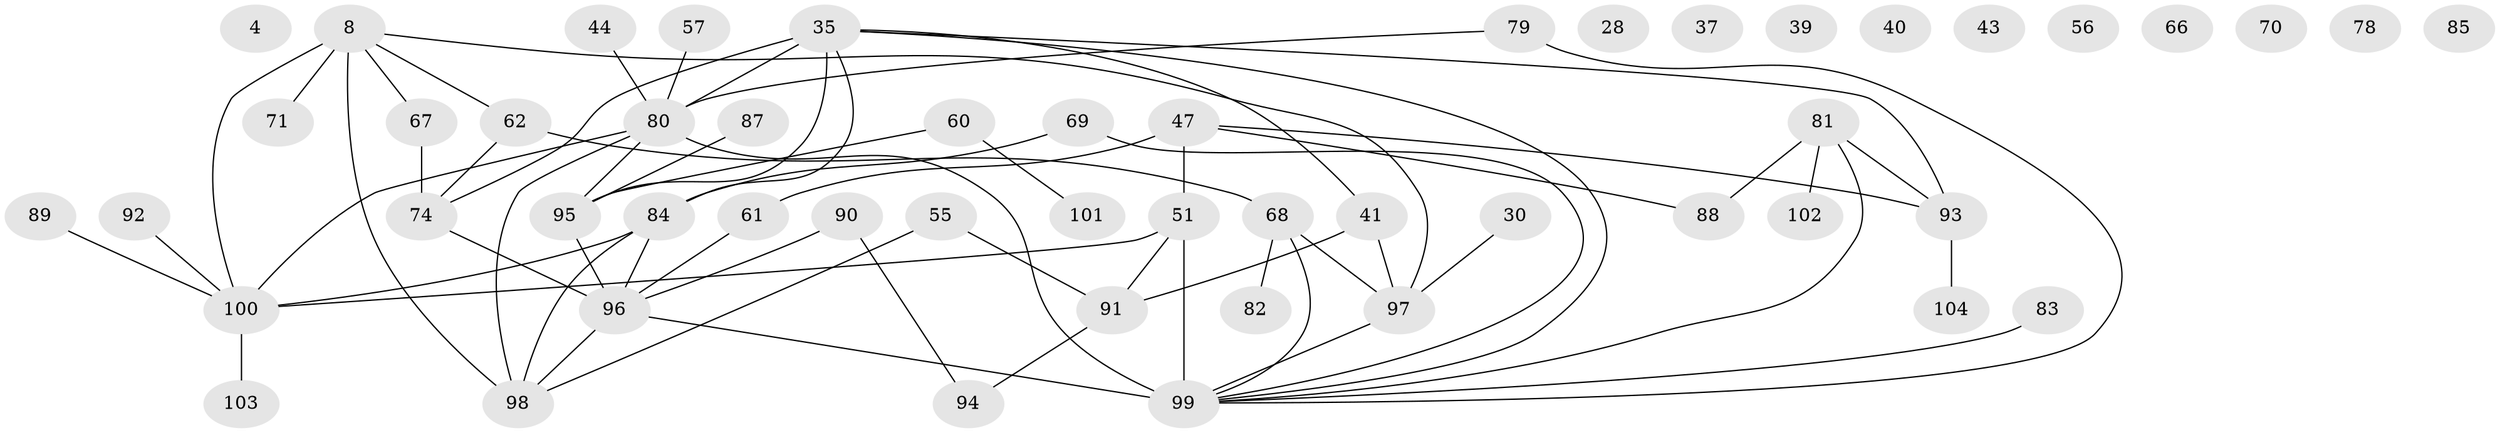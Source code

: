 // original degree distribution, {7: 0.028846153846153848, 4: 0.11538461538461539, 2: 0.2692307692307692, 0: 0.10576923076923077, 3: 0.14423076923076922, 1: 0.19230769230769232, 5: 0.11538461538461539, 8: 0.009615384615384616, 6: 0.019230769230769232}
// Generated by graph-tools (version 1.1) at 2025/38/03/09/25 04:38:52]
// undirected, 52 vertices, 65 edges
graph export_dot {
graph [start="1"]
  node [color=gray90,style=filled];
  4;
  8;
  28;
  30;
  35 [super="+22+32"];
  37;
  39;
  40;
  41 [super="+27"];
  43;
  44;
  47 [super="+2+20+23"];
  51 [super="+26"];
  55 [super="+48"];
  56;
  57;
  60 [super="+15+29"];
  61 [super="+3"];
  62;
  66;
  67 [super="+46"];
  68 [super="+34"];
  69;
  70;
  71;
  74 [super="+72"];
  78;
  79 [super="+58"];
  80 [super="+1"];
  81;
  82 [super="+16"];
  83;
  84;
  85;
  87;
  88;
  89 [super="+10"];
  90 [super="+76"];
  91;
  92;
  93 [super="+18+19+31+53+73"];
  94 [super="+75"];
  95 [super="+45+77"];
  96 [super="+54+64"];
  97;
  98 [super="+13+12"];
  99 [super="+63+65+86+5"];
  100 [super="+33+38+50+59"];
  101;
  102;
  103;
  104 [super="+9"];
  8 -- 62;
  8 -- 67;
  8 -- 71;
  8 -- 97;
  8 -- 98 [weight=2];
  8 -- 100;
  30 -- 97;
  35 -- 41;
  35 -- 80 [weight=3];
  35 -- 84 [weight=2];
  35 -- 95;
  35 -- 74 [weight=2];
  35 -- 99;
  35 -- 93;
  41 -- 91;
  41 -- 97;
  44 -- 80;
  47 -- 93;
  47 -- 88;
  47 -- 61;
  47 -- 51 [weight=2];
  51 -- 91 [weight=2];
  51 -- 99 [weight=3];
  51 -- 100;
  55 -- 91;
  55 -- 98;
  57 -- 80;
  60 -- 95;
  60 -- 101;
  61 -- 96;
  62 -- 74;
  62 -- 68;
  67 -- 74;
  68 -- 97 [weight=2];
  68 -- 99;
  68 -- 82;
  69 -- 84;
  69 -- 99;
  74 -- 96 [weight=2];
  79 -- 99;
  79 -- 80;
  80 -- 98 [weight=2];
  80 -- 99 [weight=2];
  80 -- 95;
  80 -- 100;
  81 -- 88;
  81 -- 93;
  81 -- 102;
  81 -- 99;
  83 -- 99;
  84 -- 98;
  84 -- 96;
  84 -- 100;
  87 -- 95;
  89 -- 100;
  90 -- 94;
  90 -- 96;
  91 -- 94;
  92 -- 100;
  93 -- 104;
  95 -- 96 [weight=3];
  96 -- 98 [weight=2];
  96 -- 99 [weight=3];
  97 -- 99;
  100 -- 103;
}
